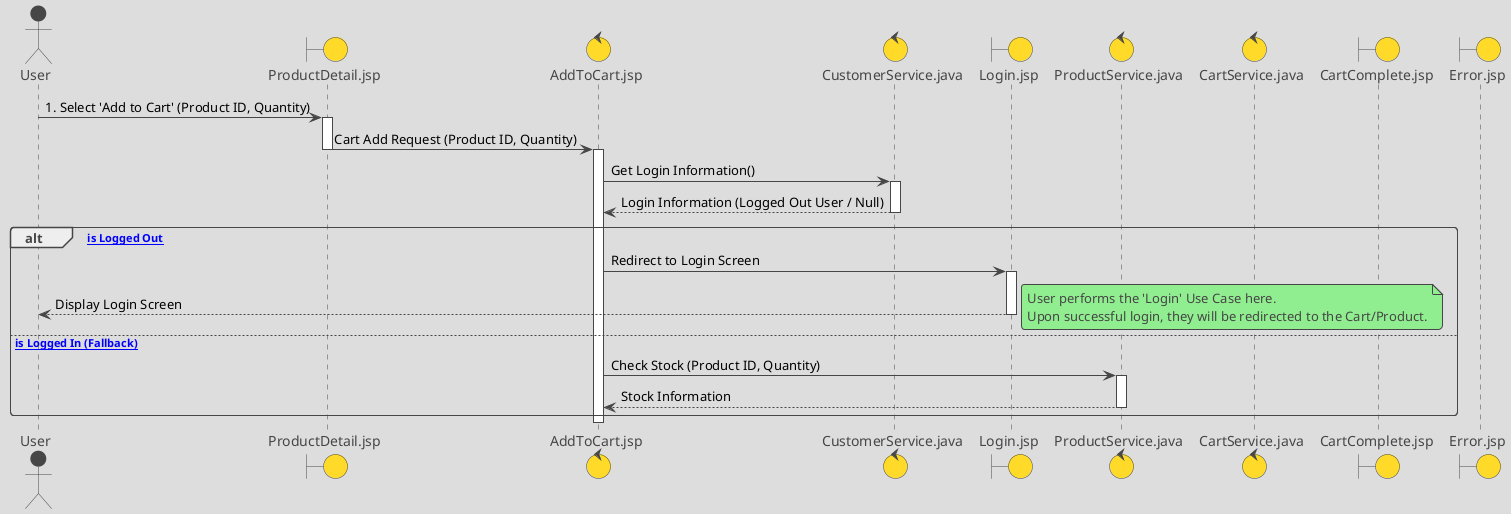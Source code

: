@startuml AddToCartSequenceDiagram_LoggedOut
!theme toy

' ====================================================================
' Participant Definitions (Using .jsp and .java notation)
' ====================================================================
actor User
boundary ProductDetailJSP as "ProductDetail.jsp"
control AddToCartJSP as "AddToCart.jsp"
control CustomerServiceJava as "CustomerService.java"
boundary LoginJSP as "Login.jsp"
control ProductServiceJava as "ProductService.java"
control CartServiceJava as "CartService.java"
boundary CartCompleteJSP as "CartComplete.jsp"
boundary ErrorJSP as "Error.jsp"

' ====================================================================
' Basic Flow: User is logged out (Pre-condition is NOT met)
' ====================================================================

' 1. The customer specifies the quantity on the product detail screen and selects 'Add to Cart'.
User -> ProductDetailJSP : 1. Select 'Add to Cart' (Product ID, Quantity)
activate ProductDetailJSP

ProductDetailJSP -> AddToCartJSP : Cart Add Request (Product ID, Quantity)
deactivate ProductDetailJSP
activate AddToCartJSP

' --- Login Check ---
' 2. The system confirms if the customer is logged in.
AddToCartJSP -> CustomerServiceJava : Get Login Information()
activate CustomerServiceJava
CustomerServiceJava --> AddToCartJSP : Login Information (Logged Out User / Null)
deactivate CustomerServiceJava

alt [User is Logged Out]
    ' Alternative Flow 2-1: If the customer is not logged in, the system confirms this.
    ' Alternative Flow 2-2: The system redirects to the Login Screen.
    AddToCartJSP -> LoginJSP : Redirect to Login Screen
    activate LoginJSP
    
    LoginJSP --> User : Display Login Screen
    
    Note right : User performs the 'Login' Use Case here.\nUpon successful login, they will be redirected to the Cart/Product.
    
    deactivate LoginJSP
    
else [User is Logged In (Fallback)]
    ' This path represents the original Basic Flow, which should not be triggered if the pre-condition is 'logged out'.
    
    ' 2. Check Stock
    AddToCartJSP -> ProductServiceJava : Check Stock (Product ID, Quantity)
    activate ProductServiceJava
    ProductServiceJava --> AddToCartJSP : Stock Information
    deactivate ProductServiceJava
    
    ' ... followed by the rest of the Add to Cart logic ...
    
end ' End Login Check alt

deactivate AddToCartJSP

@enduml

